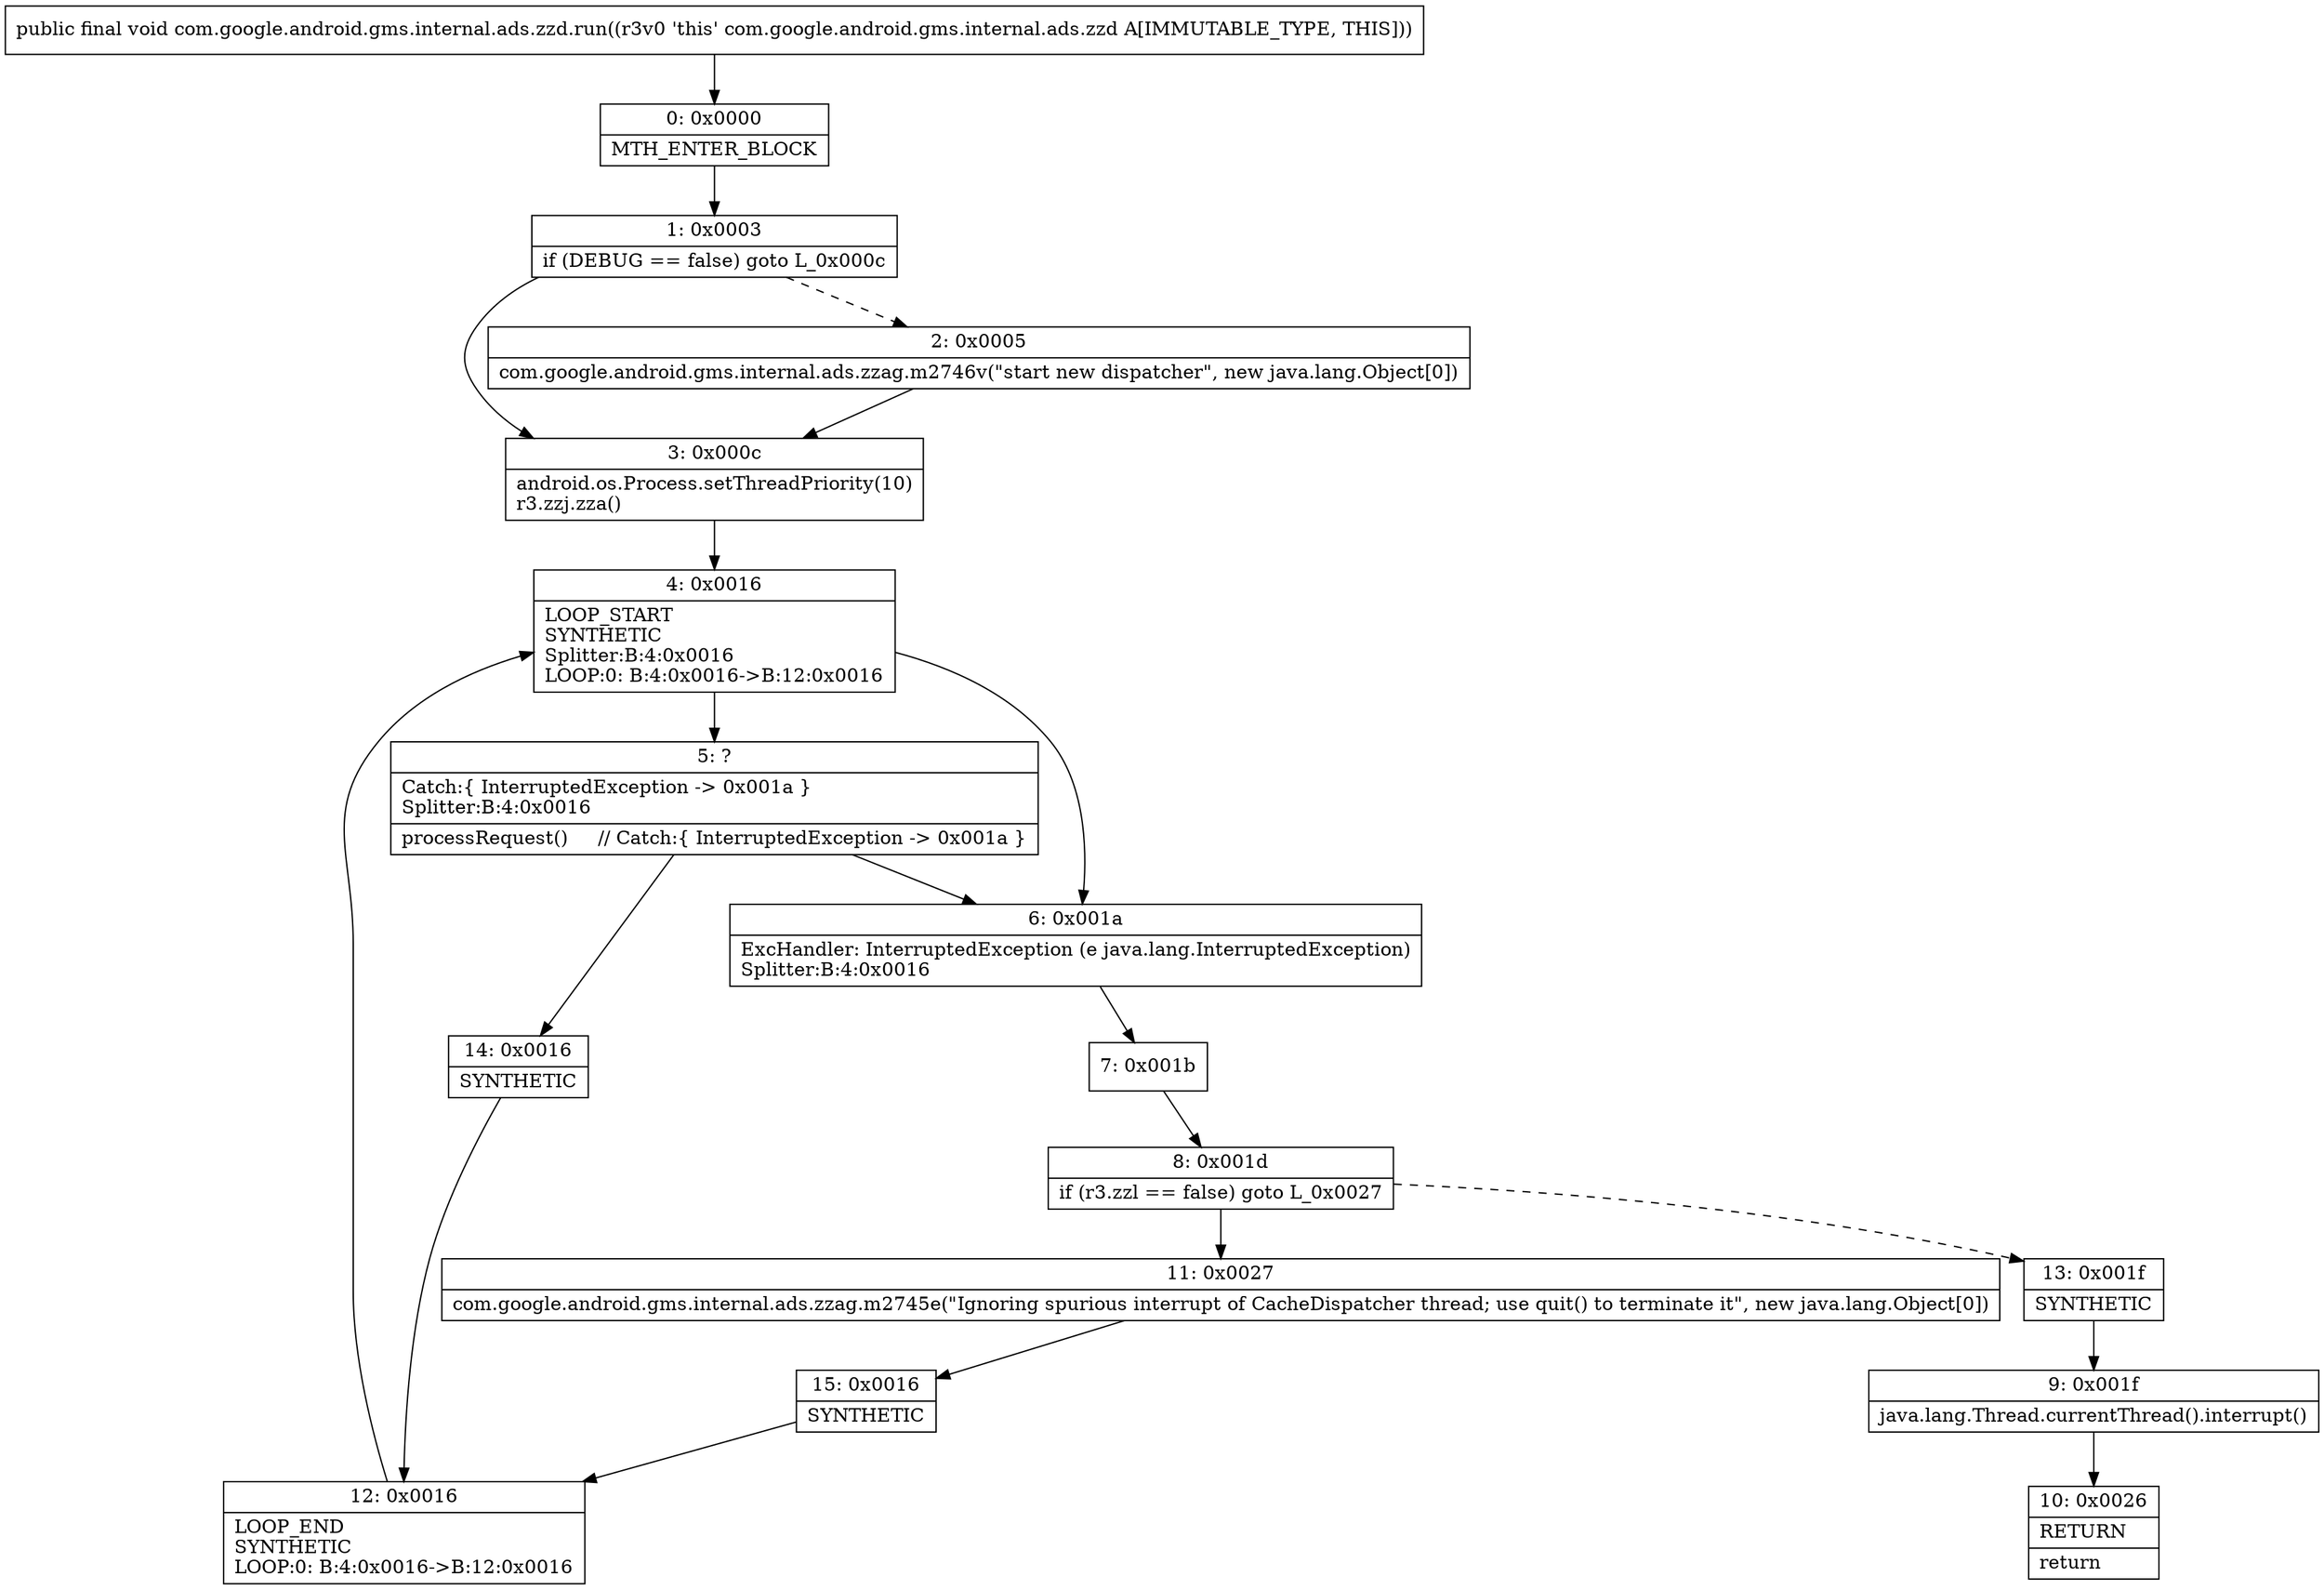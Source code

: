 digraph "CFG forcom.google.android.gms.internal.ads.zzd.run()V" {
Node_0 [shape=record,label="{0\:\ 0x0000|MTH_ENTER_BLOCK\l}"];
Node_1 [shape=record,label="{1\:\ 0x0003|if (DEBUG == false) goto L_0x000c\l}"];
Node_2 [shape=record,label="{2\:\ 0x0005|com.google.android.gms.internal.ads.zzag.m2746v(\"start new dispatcher\", new java.lang.Object[0])\l}"];
Node_3 [shape=record,label="{3\:\ 0x000c|android.os.Process.setThreadPriority(10)\lr3.zzj.zza()\l}"];
Node_4 [shape=record,label="{4\:\ 0x0016|LOOP_START\lSYNTHETIC\lSplitter:B:4:0x0016\lLOOP:0: B:4:0x0016\-\>B:12:0x0016\l}"];
Node_5 [shape=record,label="{5\:\ ?|Catch:\{ InterruptedException \-\> 0x001a \}\lSplitter:B:4:0x0016\l|processRequest()     \/\/ Catch:\{ InterruptedException \-\> 0x001a \}\l}"];
Node_6 [shape=record,label="{6\:\ 0x001a|ExcHandler: InterruptedException (e java.lang.InterruptedException)\lSplitter:B:4:0x0016\l}"];
Node_7 [shape=record,label="{7\:\ 0x001b}"];
Node_8 [shape=record,label="{8\:\ 0x001d|if (r3.zzl == false) goto L_0x0027\l}"];
Node_9 [shape=record,label="{9\:\ 0x001f|java.lang.Thread.currentThread().interrupt()\l}"];
Node_10 [shape=record,label="{10\:\ 0x0026|RETURN\l|return\l}"];
Node_11 [shape=record,label="{11\:\ 0x0027|com.google.android.gms.internal.ads.zzag.m2745e(\"Ignoring spurious interrupt of CacheDispatcher thread; use quit() to terminate it\", new java.lang.Object[0])\l}"];
Node_12 [shape=record,label="{12\:\ 0x0016|LOOP_END\lSYNTHETIC\lLOOP:0: B:4:0x0016\-\>B:12:0x0016\l}"];
Node_13 [shape=record,label="{13\:\ 0x001f|SYNTHETIC\l}"];
Node_14 [shape=record,label="{14\:\ 0x0016|SYNTHETIC\l}"];
Node_15 [shape=record,label="{15\:\ 0x0016|SYNTHETIC\l}"];
MethodNode[shape=record,label="{public final void com.google.android.gms.internal.ads.zzd.run((r3v0 'this' com.google.android.gms.internal.ads.zzd A[IMMUTABLE_TYPE, THIS])) }"];
MethodNode -> Node_0;
Node_0 -> Node_1;
Node_1 -> Node_2[style=dashed];
Node_1 -> Node_3;
Node_2 -> Node_3;
Node_3 -> Node_4;
Node_4 -> Node_5;
Node_4 -> Node_6;
Node_5 -> Node_6;
Node_5 -> Node_14;
Node_6 -> Node_7;
Node_7 -> Node_8;
Node_8 -> Node_11;
Node_8 -> Node_13[style=dashed];
Node_9 -> Node_10;
Node_11 -> Node_15;
Node_12 -> Node_4;
Node_13 -> Node_9;
Node_14 -> Node_12;
Node_15 -> Node_12;
}

